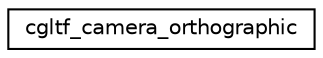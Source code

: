digraph "Graphical Class Hierarchy"
{
 // LATEX_PDF_SIZE
  edge [fontname="Helvetica",fontsize="10",labelfontname="Helvetica",labelfontsize="10"];
  node [fontname="Helvetica",fontsize="10",shape=record];
  rankdir="LR";
  Node0 [label="cgltf_camera_orthographic",height=0.2,width=0.4,color="black", fillcolor="white", style="filled",URL="$structcgltf__camera__orthographic.html",tooltip=" "];
}
